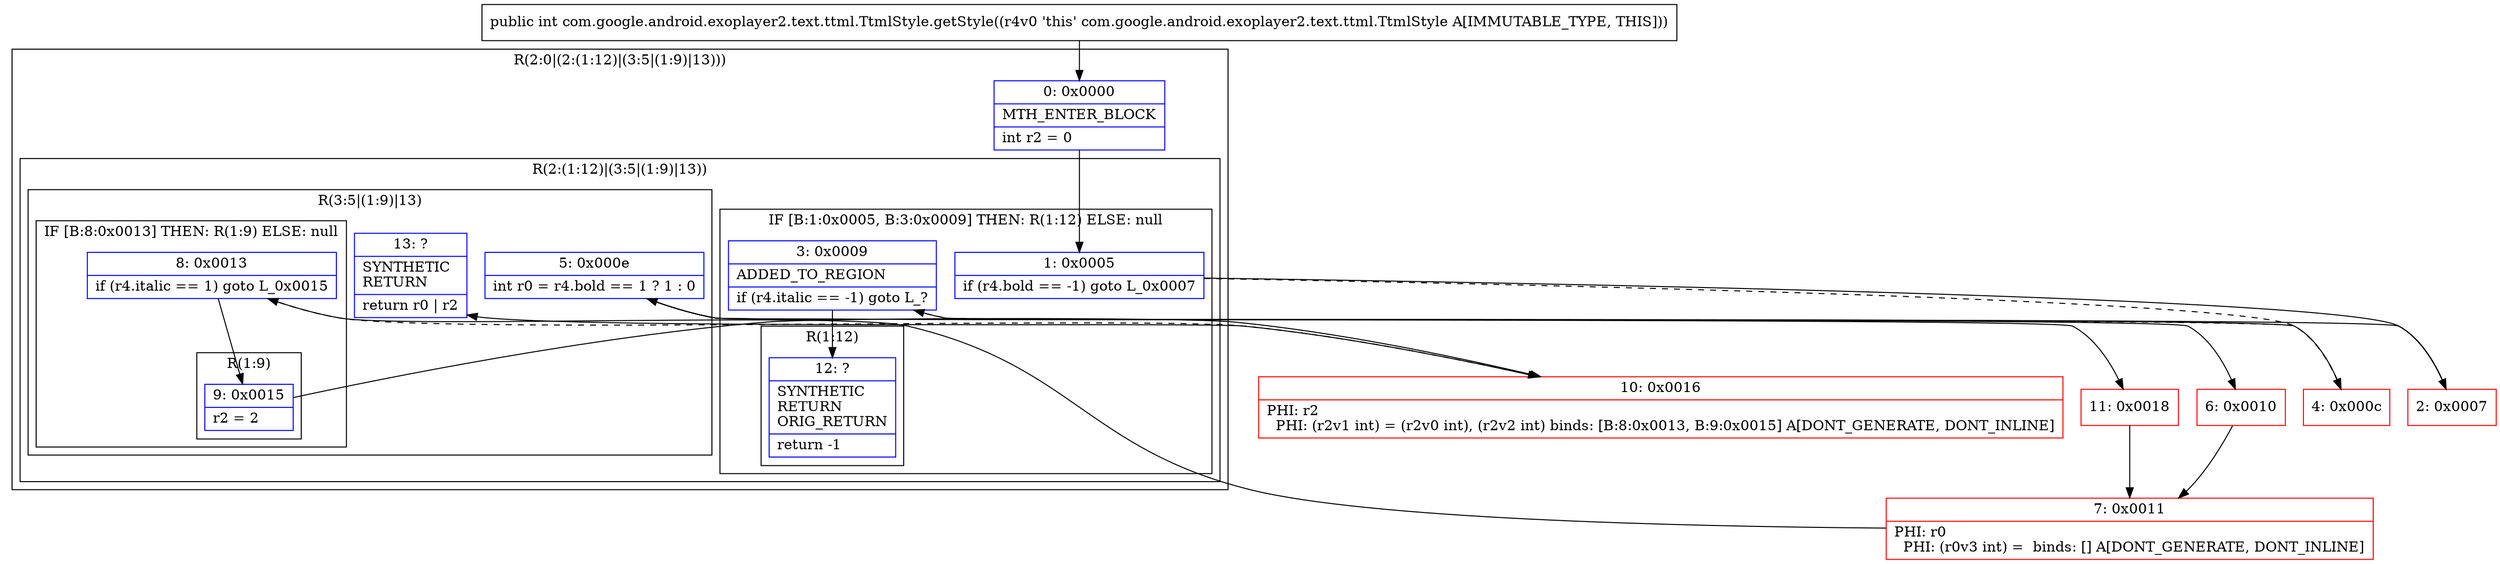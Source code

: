 digraph "CFG forcom.google.android.exoplayer2.text.ttml.TtmlStyle.getStyle()I" {
subgraph cluster_Region_1025940739 {
label = "R(2:0|(2:(1:12)|(3:5|(1:9)|13)))";
node [shape=record,color=blue];
Node_0 [shape=record,label="{0\:\ 0x0000|MTH_ENTER_BLOCK\l|int r2 = 0\l}"];
subgraph cluster_Region_673123138 {
label = "R(2:(1:12)|(3:5|(1:9)|13))";
node [shape=record,color=blue];
subgraph cluster_IfRegion_961575646 {
label = "IF [B:1:0x0005, B:3:0x0009] THEN: R(1:12) ELSE: null";
node [shape=record,color=blue];
Node_1 [shape=record,label="{1\:\ 0x0005|if (r4.bold == \-1) goto L_0x0007\l}"];
Node_3 [shape=record,label="{3\:\ 0x0009|ADDED_TO_REGION\l|if (r4.italic == \-1) goto L_?\l}"];
subgraph cluster_Region_1628637034 {
label = "R(1:12)";
node [shape=record,color=blue];
Node_12 [shape=record,label="{12\:\ ?|SYNTHETIC\lRETURN\lORIG_RETURN\l|return \-1\l}"];
}
}
subgraph cluster_Region_306121165 {
label = "R(3:5|(1:9)|13)";
node [shape=record,color=blue];
Node_5 [shape=record,label="{5\:\ 0x000e|int r0 = r4.bold == 1 ? 1 : 0\l}"];
subgraph cluster_IfRegion_672540525 {
label = "IF [B:8:0x0013] THEN: R(1:9) ELSE: null";
node [shape=record,color=blue];
Node_8 [shape=record,label="{8\:\ 0x0013|if (r4.italic == 1) goto L_0x0015\l}"];
subgraph cluster_Region_817719272 {
label = "R(1:9)";
node [shape=record,color=blue];
Node_9 [shape=record,label="{9\:\ 0x0015|r2 = 2\l}"];
}
}
Node_13 [shape=record,label="{13\:\ ?|SYNTHETIC\lRETURN\l|return r0 \| r2\l}"];
}
}
}
Node_2 [shape=record,color=red,label="{2\:\ 0x0007}"];
Node_4 [shape=record,color=red,label="{4\:\ 0x000c}"];
Node_6 [shape=record,color=red,label="{6\:\ 0x0010}"];
Node_7 [shape=record,color=red,label="{7\:\ 0x0011|PHI: r0 \l  PHI: (r0v3 int) =  binds: [] A[DONT_GENERATE, DONT_INLINE]\l}"];
Node_10 [shape=record,color=red,label="{10\:\ 0x0016|PHI: r2 \l  PHI: (r2v1 int) = (r2v0 int), (r2v2 int) binds: [B:8:0x0013, B:9:0x0015] A[DONT_GENERATE, DONT_INLINE]\l}"];
Node_11 [shape=record,color=red,label="{11\:\ 0x0018}"];
MethodNode[shape=record,label="{public int com.google.android.exoplayer2.text.ttml.TtmlStyle.getStyle((r4v0 'this' com.google.android.exoplayer2.text.ttml.TtmlStyle A[IMMUTABLE_TYPE, THIS])) }"];
MethodNode -> Node_0;
Node_0 -> Node_1;
Node_1 -> Node_2;
Node_1 -> Node_4[style=dashed];
Node_3 -> Node_4[style=dashed];
Node_3 -> Node_12;
Node_5 -> Node_6;
Node_5 -> Node_11;
Node_8 -> Node_9;
Node_8 -> Node_10[style=dashed];
Node_9 -> Node_10;
Node_2 -> Node_3;
Node_4 -> Node_5;
Node_6 -> Node_7;
Node_7 -> Node_8;
Node_10 -> Node_13;
Node_11 -> Node_7;
}

